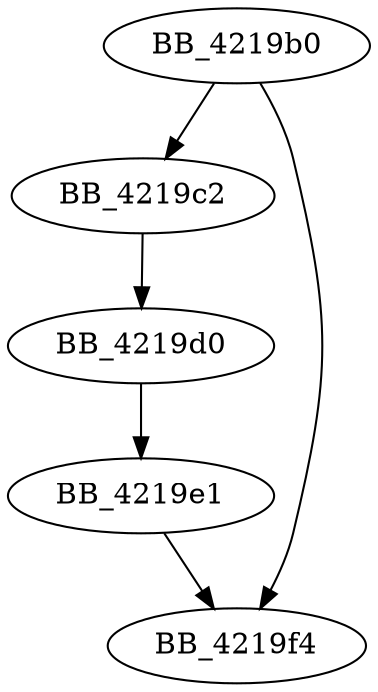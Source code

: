 DiGraph __unwind_handler{
BB_4219b0->BB_4219c2
BB_4219b0->BB_4219f4
BB_4219c2->BB_4219d0
BB_4219d0->BB_4219e1
BB_4219e1->BB_4219f4
}
